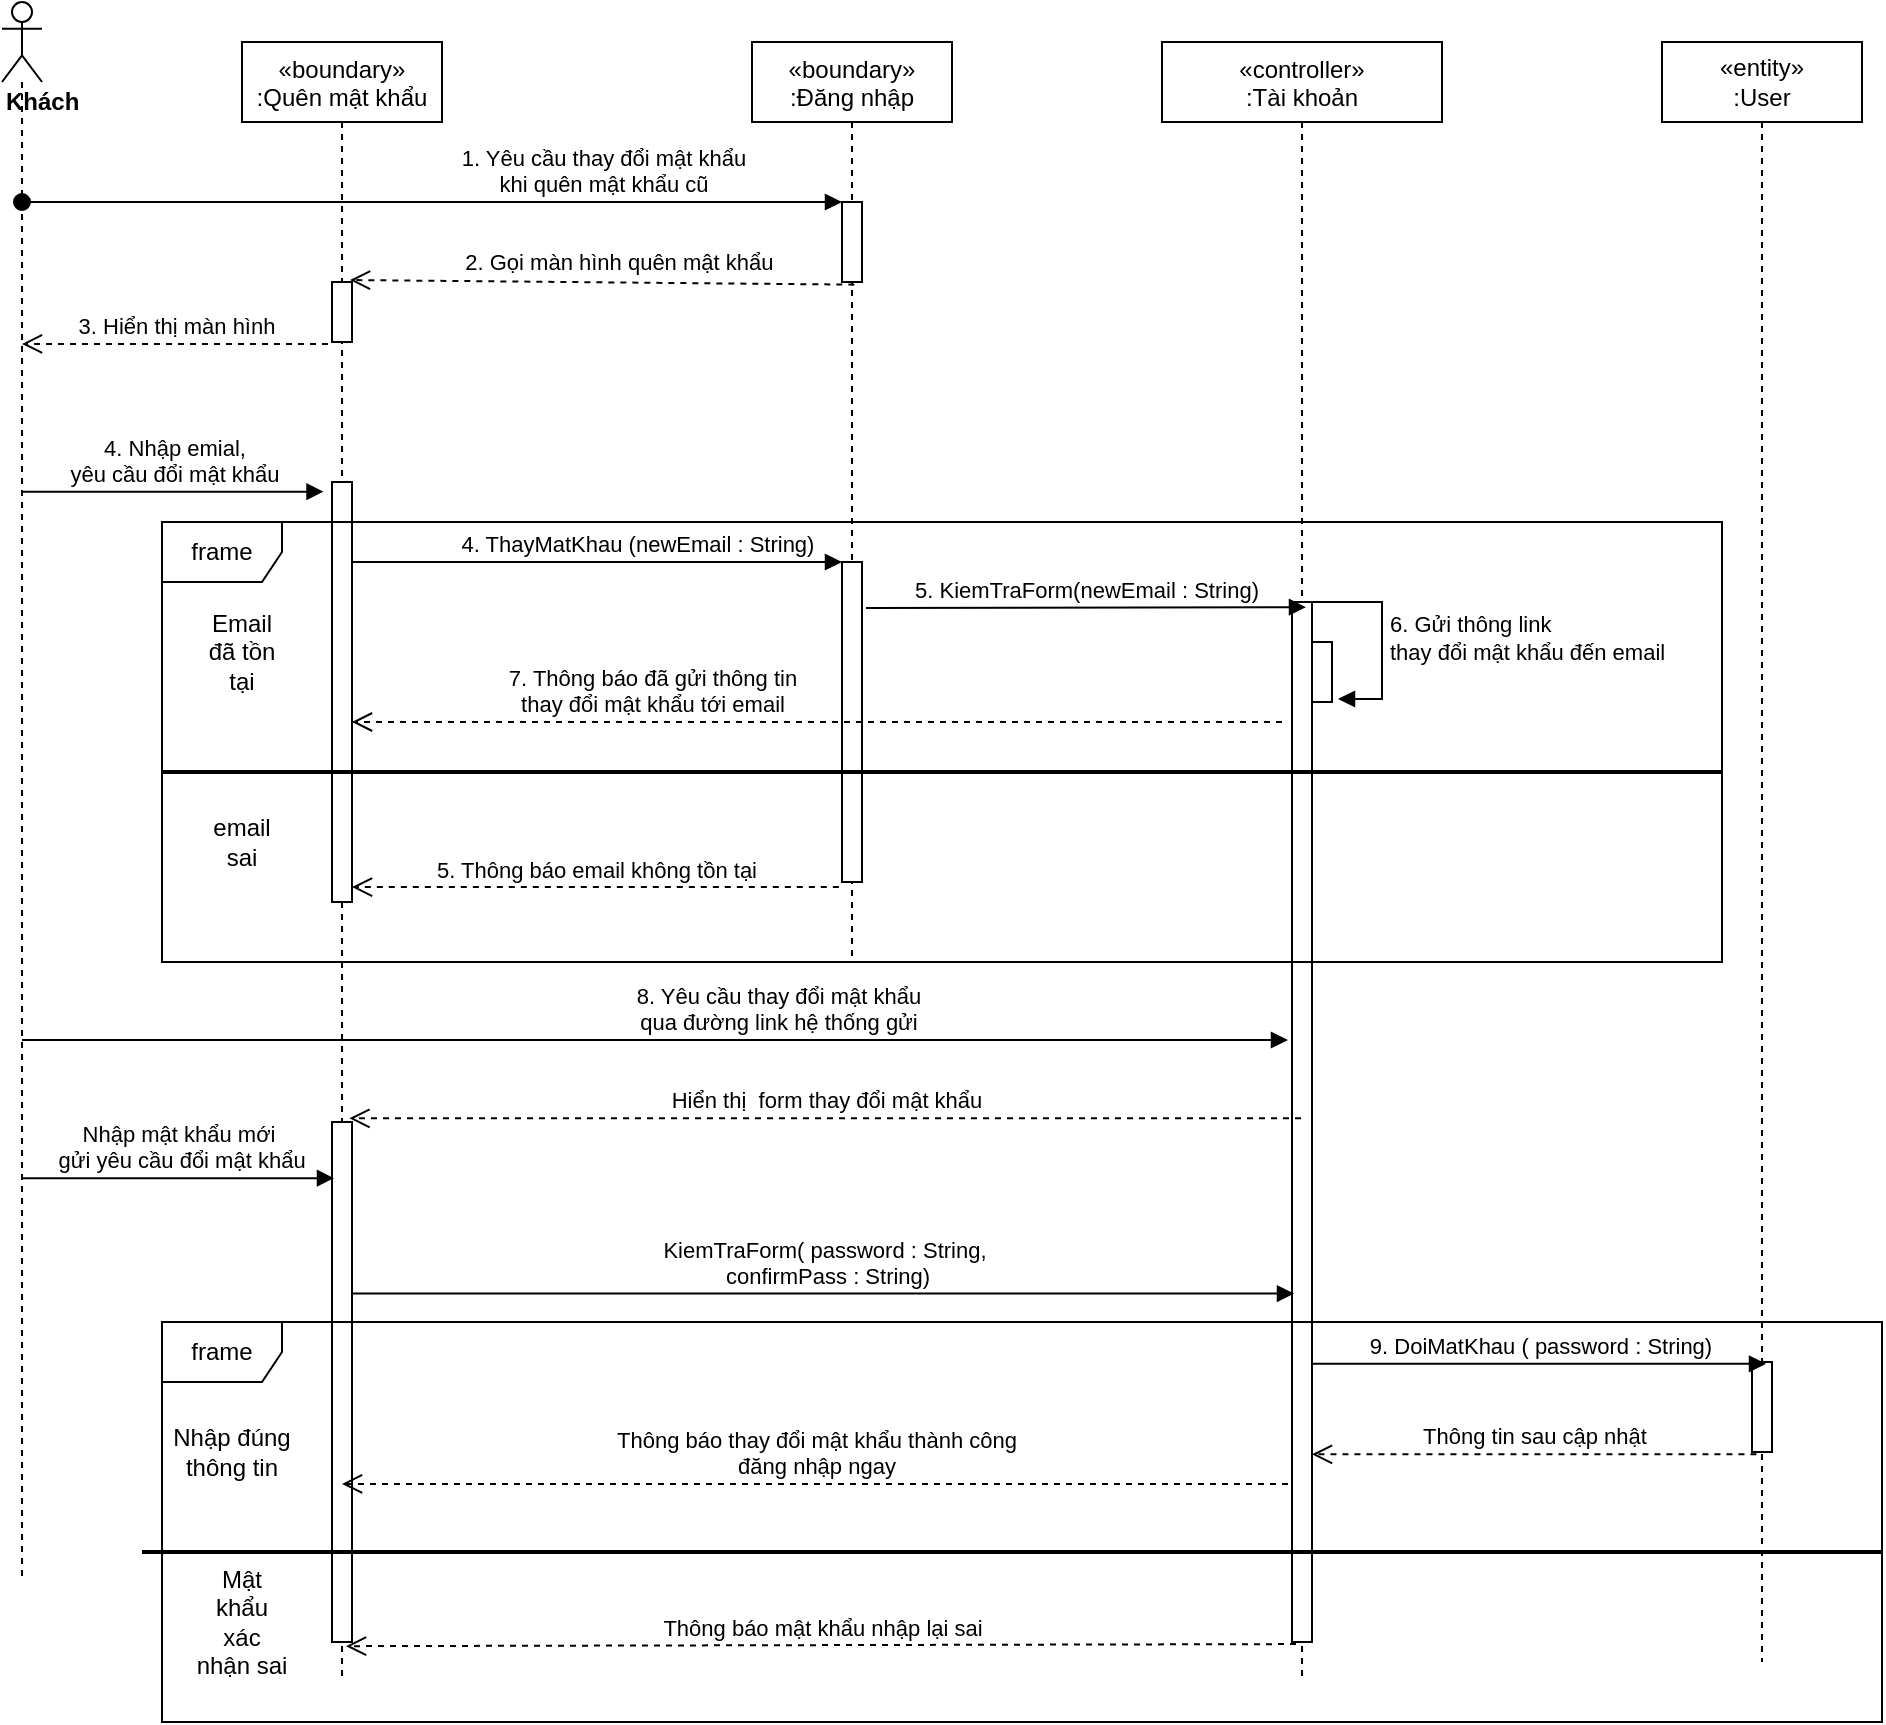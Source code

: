<mxfile version="14.6.11" type="device"><diagram id="kgpKYQtTHZ0yAKxKKP6v" name="Page-1"><mxGraphModel dx="1520" dy="500" grid="1" gridSize="10" guides="1" tooltips="1" connect="1" arrows="1" fold="1" page="1" pageScale="1" pageWidth="850" pageHeight="1100" math="0" shadow="0"><root><mxCell id="0"/><mxCell id="1" parent="0"/><mxCell id="f0oYaYnQNkJtLzGmAvmS-22" value="«boundary»&#10;:Đăng nhập" style="shape=umlLifeline;perimeter=lifelinePerimeter;container=1;collapsible=0;recursiveResize=0;rounded=0;shadow=0;strokeWidth=1;" vertex="1" parent="1"><mxGeometry x="425" y="90" width="100" height="460" as="geometry"/></mxCell><mxCell id="f0oYaYnQNkJtLzGmAvmS-23" value="" style="points=[];perimeter=orthogonalPerimeter;rounded=0;shadow=0;strokeWidth=1;" vertex="1" parent="f0oYaYnQNkJtLzGmAvmS-22"><mxGeometry x="45" y="80" width="10" height="40" as="geometry"/></mxCell><mxCell id="f0oYaYnQNkJtLzGmAvmS-24" value="" style="points=[];perimeter=orthogonalPerimeter;rounded=0;shadow=0;strokeWidth=1;" vertex="1" parent="f0oYaYnQNkJtLzGmAvmS-22"><mxGeometry x="45" y="260" width="10" height="160" as="geometry"/></mxCell><mxCell id="f0oYaYnQNkJtLzGmAvmS-25" value="«controller»&#10;:Tài khoản" style="shape=umlLifeline;perimeter=lifelinePerimeter;container=1;collapsible=0;recursiveResize=0;rounded=0;shadow=0;strokeWidth=1;" vertex="1" parent="1"><mxGeometry x="630" y="90" width="140" height="820" as="geometry"/></mxCell><mxCell id="f0oYaYnQNkJtLzGmAvmS-26" value="" style="points=[];perimeter=orthogonalPerimeter;rounded=0;shadow=0;strokeWidth=1;" vertex="1" parent="f0oYaYnQNkJtLzGmAvmS-25"><mxGeometry x="65" y="280" width="10" height="520" as="geometry"/></mxCell><mxCell id="f0oYaYnQNkJtLzGmAvmS-45" value="" style="html=1;points=[];perimeter=orthogonalPerimeter;" vertex="1" parent="f0oYaYnQNkJtLzGmAvmS-25"><mxGeometry x="75" y="300" width="10" height="30" as="geometry"/></mxCell><mxCell id="f0oYaYnQNkJtLzGmAvmS-46" value="6. Gửi thông link&amp;nbsp;&lt;br&gt;thay đổi mật khẩu đến email" style="edgeStyle=orthogonalEdgeStyle;html=1;align=left;spacingLeft=2;endArrow=block;rounded=0;entryX=1.3;entryY=0.95;entryDx=0;entryDy=0;entryPerimeter=0;" edge="1" target="f0oYaYnQNkJtLzGmAvmS-45" parent="f0oYaYnQNkJtLzGmAvmS-25" source="f0oYaYnQNkJtLzGmAvmS-26"><mxGeometry relative="1" as="geometry"><mxPoint x="80" y="210" as="sourcePoint"/><Array as="points"><mxPoint x="110" y="280"/><mxPoint x="110" y="329"/></Array><mxPoint x="90" y="320" as="targetPoint"/></mxGeometry></mxCell><mxCell id="f0oYaYnQNkJtLzGmAvmS-27" value="&lt;div&gt;&lt;b&gt;Khách&lt;/b&gt;&lt;/div&gt;" style="shape=umlLifeline;participant=umlActor;perimeter=lifelinePerimeter;whiteSpace=wrap;html=1;container=1;collapsible=0;recursiveResize=0;verticalAlign=top;spacingTop=36;outlineConnect=0;align=left;" vertex="1" parent="1"><mxGeometry x="50" y="70" width="20" height="790" as="geometry"/></mxCell><mxCell id="f0oYaYnQNkJtLzGmAvmS-28" value="1. Yêu cầu thay đổi mật khẩu&#10;khi quên mật khẩu cũ" style="verticalAlign=bottom;startArrow=oval;endArrow=block;startSize=8;shadow=0;strokeWidth=1;" edge="1" parent="1" source="f0oYaYnQNkJtLzGmAvmS-27" target="f0oYaYnQNkJtLzGmAvmS-23"><mxGeometry x="0.415" relative="1" as="geometry"><mxPoint x="115" y="160" as="sourcePoint"/><mxPoint x="270" y="170" as="targetPoint"/><Array as="points"><mxPoint x="110" y="170"/></Array><mxPoint x="1" as="offset"/></mxGeometry></mxCell><mxCell id="f0oYaYnQNkJtLzGmAvmS-29" value="2. Gọi màn hình quên mật khẩu" style="verticalAlign=bottom;endArrow=open;dashed=1;endSize=8;shadow=0;strokeWidth=1;exitX=0.617;exitY=1.033;exitDx=0;exitDy=0;exitPerimeter=0;entryX=0.9;entryY=-0.033;entryDx=0;entryDy=0;entryPerimeter=0;" edge="1" parent="1" source="f0oYaYnQNkJtLzGmAvmS-23" target="f0oYaYnQNkJtLzGmAvmS-52"><mxGeometry x="-0.068" y="-1" relative="1" as="geometry"><mxPoint x="60" y="200.0" as="targetPoint"/><mxPoint x="260" y="200" as="sourcePoint"/><mxPoint as="offset"/></mxGeometry></mxCell><mxCell id="f0oYaYnQNkJtLzGmAvmS-30" value="4. ThayMatKhau (newEmail : String)&amp;nbsp;" style="html=1;verticalAlign=bottom;endArrow=block;" edge="1" parent="1" source="f0oYaYnQNkJtLzGmAvmS-75" target="f0oYaYnQNkJtLzGmAvmS-24"><mxGeometry x="0.176" width="80" relative="1" as="geometry"><mxPoint x="330" y="350" as="sourcePoint"/><mxPoint x="270" y="260" as="targetPoint"/><Array as="points"><mxPoint x="410" y="350"/></Array><mxPoint as="offset"/></mxGeometry></mxCell><mxCell id="f0oYaYnQNkJtLzGmAvmS-31" value="5. KiemTraForm(newEmail : String)" style="html=1;verticalAlign=bottom;endArrow=block;entryX=0.7;entryY=0.005;entryDx=0;entryDy=0;entryPerimeter=0;" edge="1" parent="1" target="f0oYaYnQNkJtLzGmAvmS-26"><mxGeometry width="80" relative="1" as="geometry"><mxPoint x="482" y="373" as="sourcePoint"/><mxPoint x="735" y="366" as="targetPoint"/><Array as="points"/></mxGeometry></mxCell><mxCell id="f0oYaYnQNkJtLzGmAvmS-33" value="&lt;span&gt;«entity»&lt;br&gt;&lt;/span&gt;:User" style="shape=umlLifeline;perimeter=lifelinePerimeter;whiteSpace=wrap;html=1;container=1;collapsible=0;recursiveResize=0;outlineConnect=0;" vertex="1" parent="1"><mxGeometry x="880" y="90" width="100" height="810" as="geometry"/></mxCell><mxCell id="f0oYaYnQNkJtLzGmAvmS-34" value="" style="points=[];perimeter=orthogonalPerimeter;rounded=0;shadow=0;strokeWidth=1;" vertex="1" parent="f0oYaYnQNkJtLzGmAvmS-33"><mxGeometry x="45" y="660" width="10" height="45" as="geometry"/></mxCell><mxCell id="f0oYaYnQNkJtLzGmAvmS-37" value="7. Thông báo đã gửi thông tin &lt;br&gt;thay đổi mật khẩu tới email" style="html=1;verticalAlign=bottom;endArrow=open;dashed=1;endSize=8;" edge="1" parent="1" target="f0oYaYnQNkJtLzGmAvmS-75"><mxGeometry x="0.354" relative="1" as="geometry"><mxPoint x="690" y="430" as="sourcePoint"/><mxPoint x="260" y="430" as="targetPoint"/><Array as="points"/><mxPoint as="offset"/></mxGeometry></mxCell><mxCell id="f0oYaYnQNkJtLzGmAvmS-49" value="8. Yêu cầu thay đổi mật khẩu &lt;br&gt;qua đường link hệ thống gửi" style="html=1;verticalAlign=bottom;endArrow=block;" edge="1" parent="1" source="f0oYaYnQNkJtLzGmAvmS-27"><mxGeometry x="0.192" width="80" relative="1" as="geometry"><mxPoint x="380" y="490" as="sourcePoint"/><mxPoint x="693" y="589" as="targetPoint"/><mxPoint as="offset"/></mxGeometry></mxCell><mxCell id="f0oYaYnQNkJtLzGmAvmS-51" value="«boundary»&#10;:Quên mật khẩu" style="shape=umlLifeline;perimeter=lifelinePerimeter;container=1;collapsible=0;recursiveResize=0;rounded=0;shadow=0;strokeWidth=1;" vertex="1" parent="1"><mxGeometry x="170" y="90" width="100" height="820" as="geometry"/></mxCell><mxCell id="f0oYaYnQNkJtLzGmAvmS-52" value="" style="points=[];perimeter=orthogonalPerimeter;rounded=0;shadow=0;strokeWidth=1;" vertex="1" parent="f0oYaYnQNkJtLzGmAvmS-51"><mxGeometry x="45" y="120" width="10" height="30" as="geometry"/></mxCell><mxCell id="f0oYaYnQNkJtLzGmAvmS-53" value="" style="points=[];perimeter=orthogonalPerimeter;rounded=0;shadow=0;strokeWidth=1;" vertex="1" parent="f0oYaYnQNkJtLzGmAvmS-51"><mxGeometry x="45" y="540" width="10" height="260" as="geometry"/></mxCell><mxCell id="f0oYaYnQNkJtLzGmAvmS-75" value="" style="html=1;points=[];perimeter=orthogonalPerimeter;" vertex="1" parent="f0oYaYnQNkJtLzGmAvmS-51"><mxGeometry x="45" y="220" width="10" height="210" as="geometry"/></mxCell><mxCell id="f0oYaYnQNkJtLzGmAvmS-54" value="3. Hiển thị màn hình" style="html=1;verticalAlign=bottom;endArrow=open;dashed=1;endSize=8;exitX=-0.2;exitY=1.033;exitDx=0;exitDy=0;exitPerimeter=0;" edge="1" parent="1" source="f0oYaYnQNkJtLzGmAvmS-52" target="f0oYaYnQNkJtLzGmAvmS-27"><mxGeometry relative="1" as="geometry"><mxPoint x="430" y="350" as="sourcePoint"/><mxPoint x="350" y="350" as="targetPoint"/></mxGeometry></mxCell><mxCell id="f0oYaYnQNkJtLzGmAvmS-55" value="4. Nhập emial, &lt;br&gt;yêu cầu đổi mật khẩu" style="html=1;verticalAlign=bottom;endArrow=block;entryX=-0.424;entryY=0.023;entryDx=0;entryDy=0;entryPerimeter=0;" edge="1" parent="1" source="f0oYaYnQNkJtLzGmAvmS-27" target="f0oYaYnQNkJtLzGmAvmS-75"><mxGeometry width="80" relative="1" as="geometry"><mxPoint x="350" y="350" as="sourcePoint"/><mxPoint x="190" y="333" as="targetPoint"/></mxGeometry></mxCell><mxCell id="f0oYaYnQNkJtLzGmAvmS-56" value="9. DoiMatKhau ( password : String)" style="html=1;verticalAlign=bottom;endArrow=block;entryX=0.7;entryY=0.02;entryDx=0;entryDy=0;entryPerimeter=0;" edge="1" parent="1" source="f0oYaYnQNkJtLzGmAvmS-26" target="f0oYaYnQNkJtLzGmAvmS-34"><mxGeometry width="80" relative="1" as="geometry"><mxPoint x="670" y="540" as="sourcePoint"/><mxPoint x="750" y="540" as="targetPoint"/></mxGeometry></mxCell><mxCell id="f0oYaYnQNkJtLzGmAvmS-57" value="Hiển thị&amp;nbsp; form thay đổi mật khẩu" style="html=1;verticalAlign=bottom;endArrow=open;dashed=1;endSize=8;entryX=0.871;entryY=-0.007;entryDx=0;entryDy=0;entryPerimeter=0;" edge="1" parent="1" source="f0oYaYnQNkJtLzGmAvmS-25" target="f0oYaYnQNkJtLzGmAvmS-53"><mxGeometry relative="1" as="geometry"><mxPoint x="680" y="659" as="sourcePoint"/><mxPoint x="320" y="440" as="targetPoint"/></mxGeometry></mxCell><mxCell id="f0oYaYnQNkJtLzGmAvmS-58" value="Nhập mật khẩu mới&lt;br&gt;&amp;nbsp;gửi yêu cầu đổi mật khẩu" style="html=1;verticalAlign=bottom;endArrow=block;entryX=0.1;entryY=0.108;entryDx=0;entryDy=0;entryPerimeter=0;" edge="1" parent="1" source="f0oYaYnQNkJtLzGmAvmS-27" target="f0oYaYnQNkJtLzGmAvmS-53"><mxGeometry width="80" relative="1" as="geometry"><mxPoint x="320" y="540" as="sourcePoint"/><mxPoint x="400" y="540" as="targetPoint"/></mxGeometry></mxCell><mxCell id="f0oYaYnQNkJtLzGmAvmS-59" value="KiemTraForm( password : String,&lt;br&gt;&amp;nbsp;confirmPass : String)" style="html=1;verticalAlign=bottom;endArrow=block;entryX=0.1;entryY=0.665;entryDx=0;entryDy=0;entryPerimeter=0;" edge="1" parent="1" source="f0oYaYnQNkJtLzGmAvmS-53" target="f0oYaYnQNkJtLzGmAvmS-26"><mxGeometry width="80" relative="1" as="geometry"><mxPoint x="250" y="797" as="sourcePoint"/><mxPoint x="440" y="520" as="targetPoint"/></mxGeometry></mxCell><mxCell id="f0oYaYnQNkJtLzGmAvmS-60" value="Thông tin sau cập nhật" style="html=1;verticalAlign=bottom;endArrow=open;dashed=1;endSize=8;exitX=0.224;exitY=1.026;exitDx=0;exitDy=0;exitPerimeter=0;" edge="1" parent="1" source="f0oYaYnQNkJtLzGmAvmS-34" target="f0oYaYnQNkJtLzGmAvmS-26"><mxGeometry relative="1" as="geometry"><mxPoint x="570" y="500" as="sourcePoint"/><mxPoint x="490" y="500" as="targetPoint"/></mxGeometry></mxCell><mxCell id="f0oYaYnQNkJtLzGmAvmS-61" value="Thông báo thay đổi mật khẩu thành công&lt;br&gt;đăng nhập ngay" style="html=1;verticalAlign=bottom;endArrow=open;dashed=1;endSize=8;exitX=-0.2;exitY=0.848;exitDx=0;exitDy=0;exitPerimeter=0;" edge="1" parent="1" source="f0oYaYnQNkJtLzGmAvmS-26" target="f0oYaYnQNkJtLzGmAvmS-51"><mxGeometry relative="1" as="geometry"><mxPoint x="410" y="630" as="sourcePoint"/><mxPoint x="227" y="858" as="targetPoint"/></mxGeometry></mxCell><mxCell id="f0oYaYnQNkJtLzGmAvmS-62" value="frame" style="shape=umlFrame;whiteSpace=wrap;html=1;" vertex="1" parent="1"><mxGeometry x="130" y="330" width="780" height="220" as="geometry"/></mxCell><mxCell id="f0oYaYnQNkJtLzGmAvmS-69" value="" style="line;strokeWidth=2;html=1;" vertex="1" parent="1"><mxGeometry x="130" y="440" width="780" height="30" as="geometry"/></mxCell><mxCell id="f0oYaYnQNkJtLzGmAvmS-70" value="Email đã tồn tại" style="text;html=1;strokeColor=none;fillColor=none;align=center;verticalAlign=middle;whiteSpace=wrap;rounded=0;" vertex="1" parent="1"><mxGeometry x="150" y="360" width="40" height="70" as="geometry"/></mxCell><mxCell id="f0oYaYnQNkJtLzGmAvmS-71" value="email sai" style="text;html=1;strokeColor=none;fillColor=none;align=center;verticalAlign=middle;whiteSpace=wrap;rounded=0;" vertex="1" parent="1"><mxGeometry x="150" y="480" width="40" height="20" as="geometry"/></mxCell><mxCell id="f0oYaYnQNkJtLzGmAvmS-73" value="5. Thông báo email không tồn tại" style="html=1;verticalAlign=bottom;endArrow=open;dashed=1;endSize=8;exitX=-0.159;exitY=1.016;exitDx=0;exitDy=0;exitPerimeter=0;" edge="1" parent="1" source="f0oYaYnQNkJtLzGmAvmS-24" target="f0oYaYnQNkJtLzGmAvmS-75"><mxGeometry relative="1" as="geometry"><mxPoint x="470" y="493" as="sourcePoint"/><mxPoint x="260" y="513" as="targetPoint"/></mxGeometry></mxCell><mxCell id="f0oYaYnQNkJtLzGmAvmS-74" value="frame" style="shape=umlFrame;whiteSpace=wrap;html=1;" vertex="1" parent="1"><mxGeometry x="130" y="730" width="860" height="200" as="geometry"/></mxCell><mxCell id="f0oYaYnQNkJtLzGmAvmS-77" value="Thông báo mật khẩu nhập lại sai" style="html=1;verticalAlign=bottom;endArrow=open;dashed=1;endSize=8;exitX=0.2;exitY=1.002;exitDx=0;exitDy=0;exitPerimeter=0;entryX=0.7;entryY=1.008;entryDx=0;entryDy=0;entryPerimeter=0;" edge="1" parent="1" source="f0oYaYnQNkJtLzGmAvmS-26" target="f0oYaYnQNkJtLzGmAvmS-53"><mxGeometry relative="1" as="geometry"><mxPoint x="540" y="860" as="sourcePoint"/><mxPoint x="270" y="887" as="targetPoint"/></mxGeometry></mxCell><mxCell id="f0oYaYnQNkJtLzGmAvmS-78" value="" style="line;strokeWidth=2;html=1;" vertex="1" parent="1"><mxGeometry x="120" y="840" width="870" height="10" as="geometry"/></mxCell><mxCell id="f0oYaYnQNkJtLzGmAvmS-79" value="Nhập đúng thông tin" style="text;html=1;strokeColor=none;fillColor=none;align=center;verticalAlign=middle;whiteSpace=wrap;rounded=0;" vertex="1" parent="1"><mxGeometry x="130" y="770" width="70" height="50" as="geometry"/></mxCell><mxCell id="f0oYaYnQNkJtLzGmAvmS-80" value="Mật khẩu xác nhận sai" style="text;html=1;strokeColor=none;fillColor=none;align=center;verticalAlign=middle;whiteSpace=wrap;rounded=0;" vertex="1" parent="1"><mxGeometry x="145" y="850" width="50" height="60" as="geometry"/></mxCell></root></mxGraphModel></diagram></mxfile>